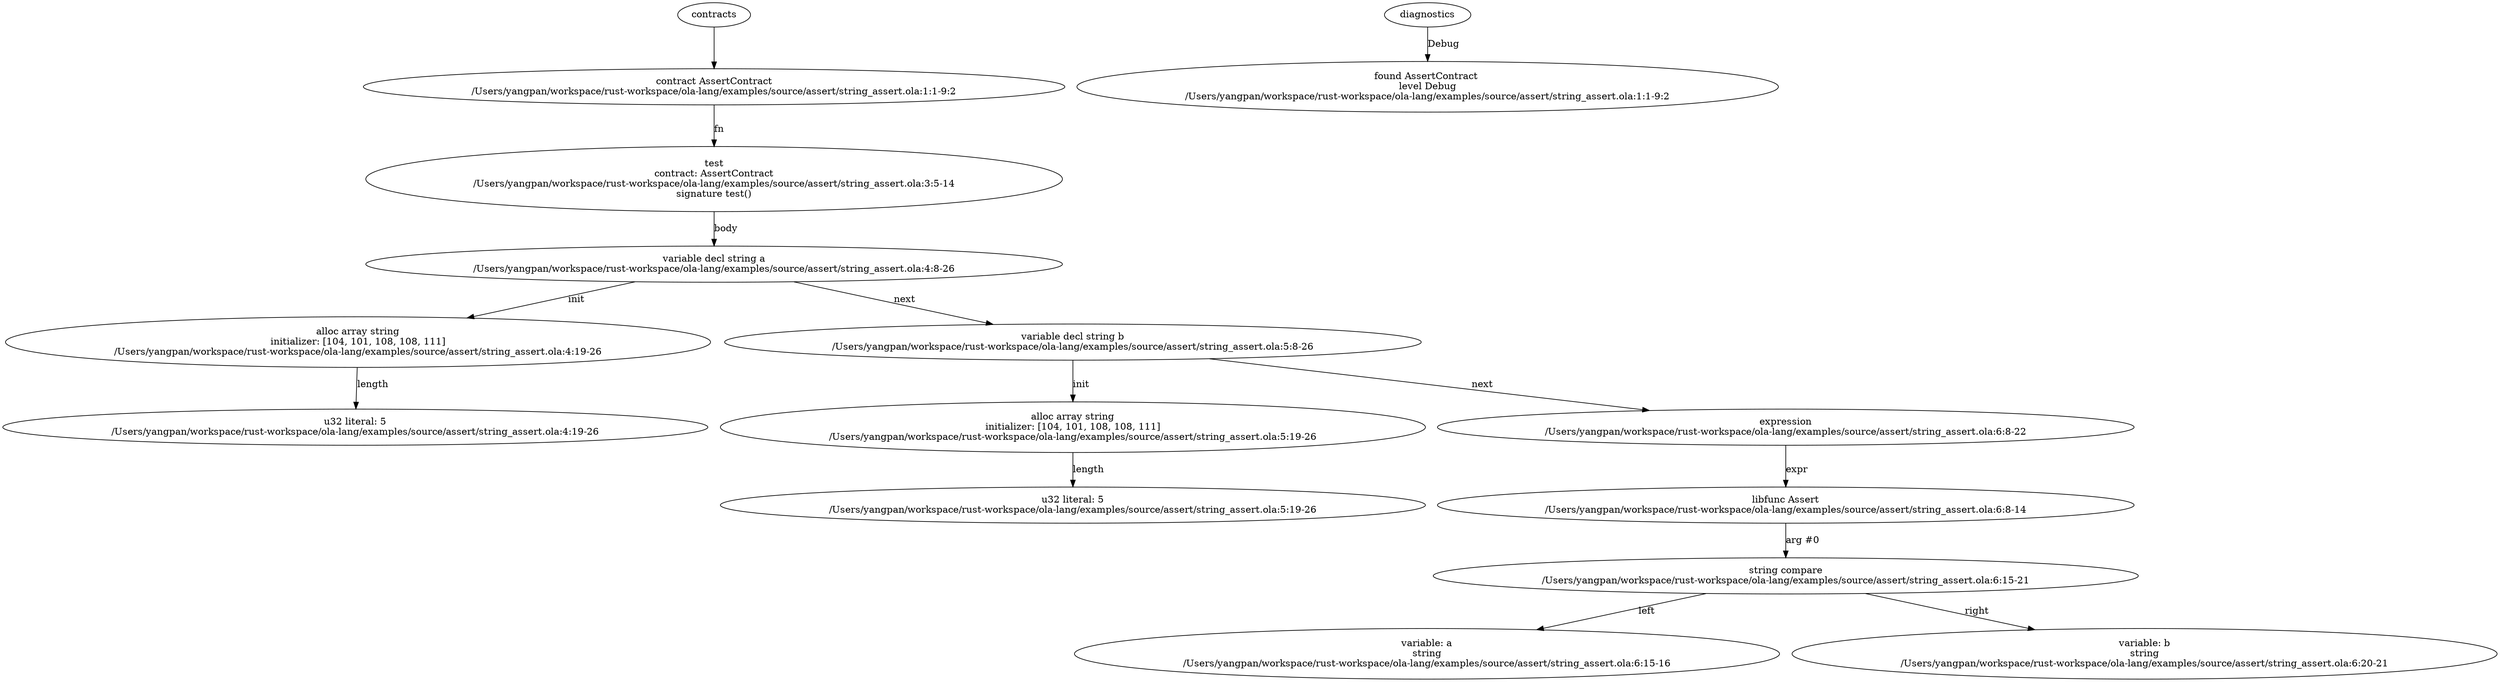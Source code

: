 strict digraph "/Users/yangpan/workspace/rust-workspace/ola-lang/examples/source/assert/string_assert.ola" {
	contract [label="contract AssertContract\n/Users/yangpan/workspace/rust-workspace/ola-lang/examples/source/assert/string_assert.ola:1:1-9:2"]
	test [label="test\ncontract: AssertContract\n/Users/yangpan/workspace/rust-workspace/ola-lang/examples/source/assert/string_assert.ola:3:5-14\nsignature test()"]
	var_decl [label="variable decl string a\n/Users/yangpan/workspace/rust-workspace/ola-lang/examples/source/assert/string_assert.ola:4:8-26"]
	alloc_array [label="alloc array string\ninitializer: [104, 101, 108, 108, 111]\n/Users/yangpan/workspace/rust-workspace/ola-lang/examples/source/assert/string_assert.ola:4:19-26"]
	number_literal [label="u32 literal: 5\n/Users/yangpan/workspace/rust-workspace/ola-lang/examples/source/assert/string_assert.ola:4:19-26"]
	var_decl_6 [label="variable decl string b\n/Users/yangpan/workspace/rust-workspace/ola-lang/examples/source/assert/string_assert.ola:5:8-26"]
	alloc_array_7 [label="alloc array string\ninitializer: [104, 101, 108, 108, 111]\n/Users/yangpan/workspace/rust-workspace/ola-lang/examples/source/assert/string_assert.ola:5:19-26"]
	number_literal_8 [label="u32 literal: 5\n/Users/yangpan/workspace/rust-workspace/ola-lang/examples/source/assert/string_assert.ola:5:19-26"]
	expr [label="expression\n/Users/yangpan/workspace/rust-workspace/ola-lang/examples/source/assert/string_assert.ola:6:8-22"]
	libfunc [label="libfunc Assert\n/Users/yangpan/workspace/rust-workspace/ola-lang/examples/source/assert/string_assert.ola:6:8-14"]
	string_cmp [label="string compare\n/Users/yangpan/workspace/rust-workspace/ola-lang/examples/source/assert/string_assert.ola:6:15-21"]
	variable [label="variable: a\nstring\n/Users/yangpan/workspace/rust-workspace/ola-lang/examples/source/assert/string_assert.ola:6:15-16"]
	variable_13 [label="variable: b\nstring\n/Users/yangpan/workspace/rust-workspace/ola-lang/examples/source/assert/string_assert.ola:6:20-21"]
	diagnostic [label="found AssertContract \nlevel Debug\n/Users/yangpan/workspace/rust-workspace/ola-lang/examples/source/assert/string_assert.ola:1:1-9:2"]
	contracts -> contract
	contract -> test [label="fn"]
	test -> var_decl [label="body"]
	var_decl -> alloc_array [label="init"]
	alloc_array -> number_literal [label="length"]
	var_decl -> var_decl_6 [label="next"]
	var_decl_6 -> alloc_array_7 [label="init"]
	alloc_array_7 -> number_literal_8 [label="length"]
	var_decl_6 -> expr [label="next"]
	expr -> libfunc [label="expr"]
	libfunc -> string_cmp [label="arg #0"]
	string_cmp -> variable [label="left"]
	string_cmp -> variable_13 [label="right"]
	diagnostics -> diagnostic [label="Debug"]
}
